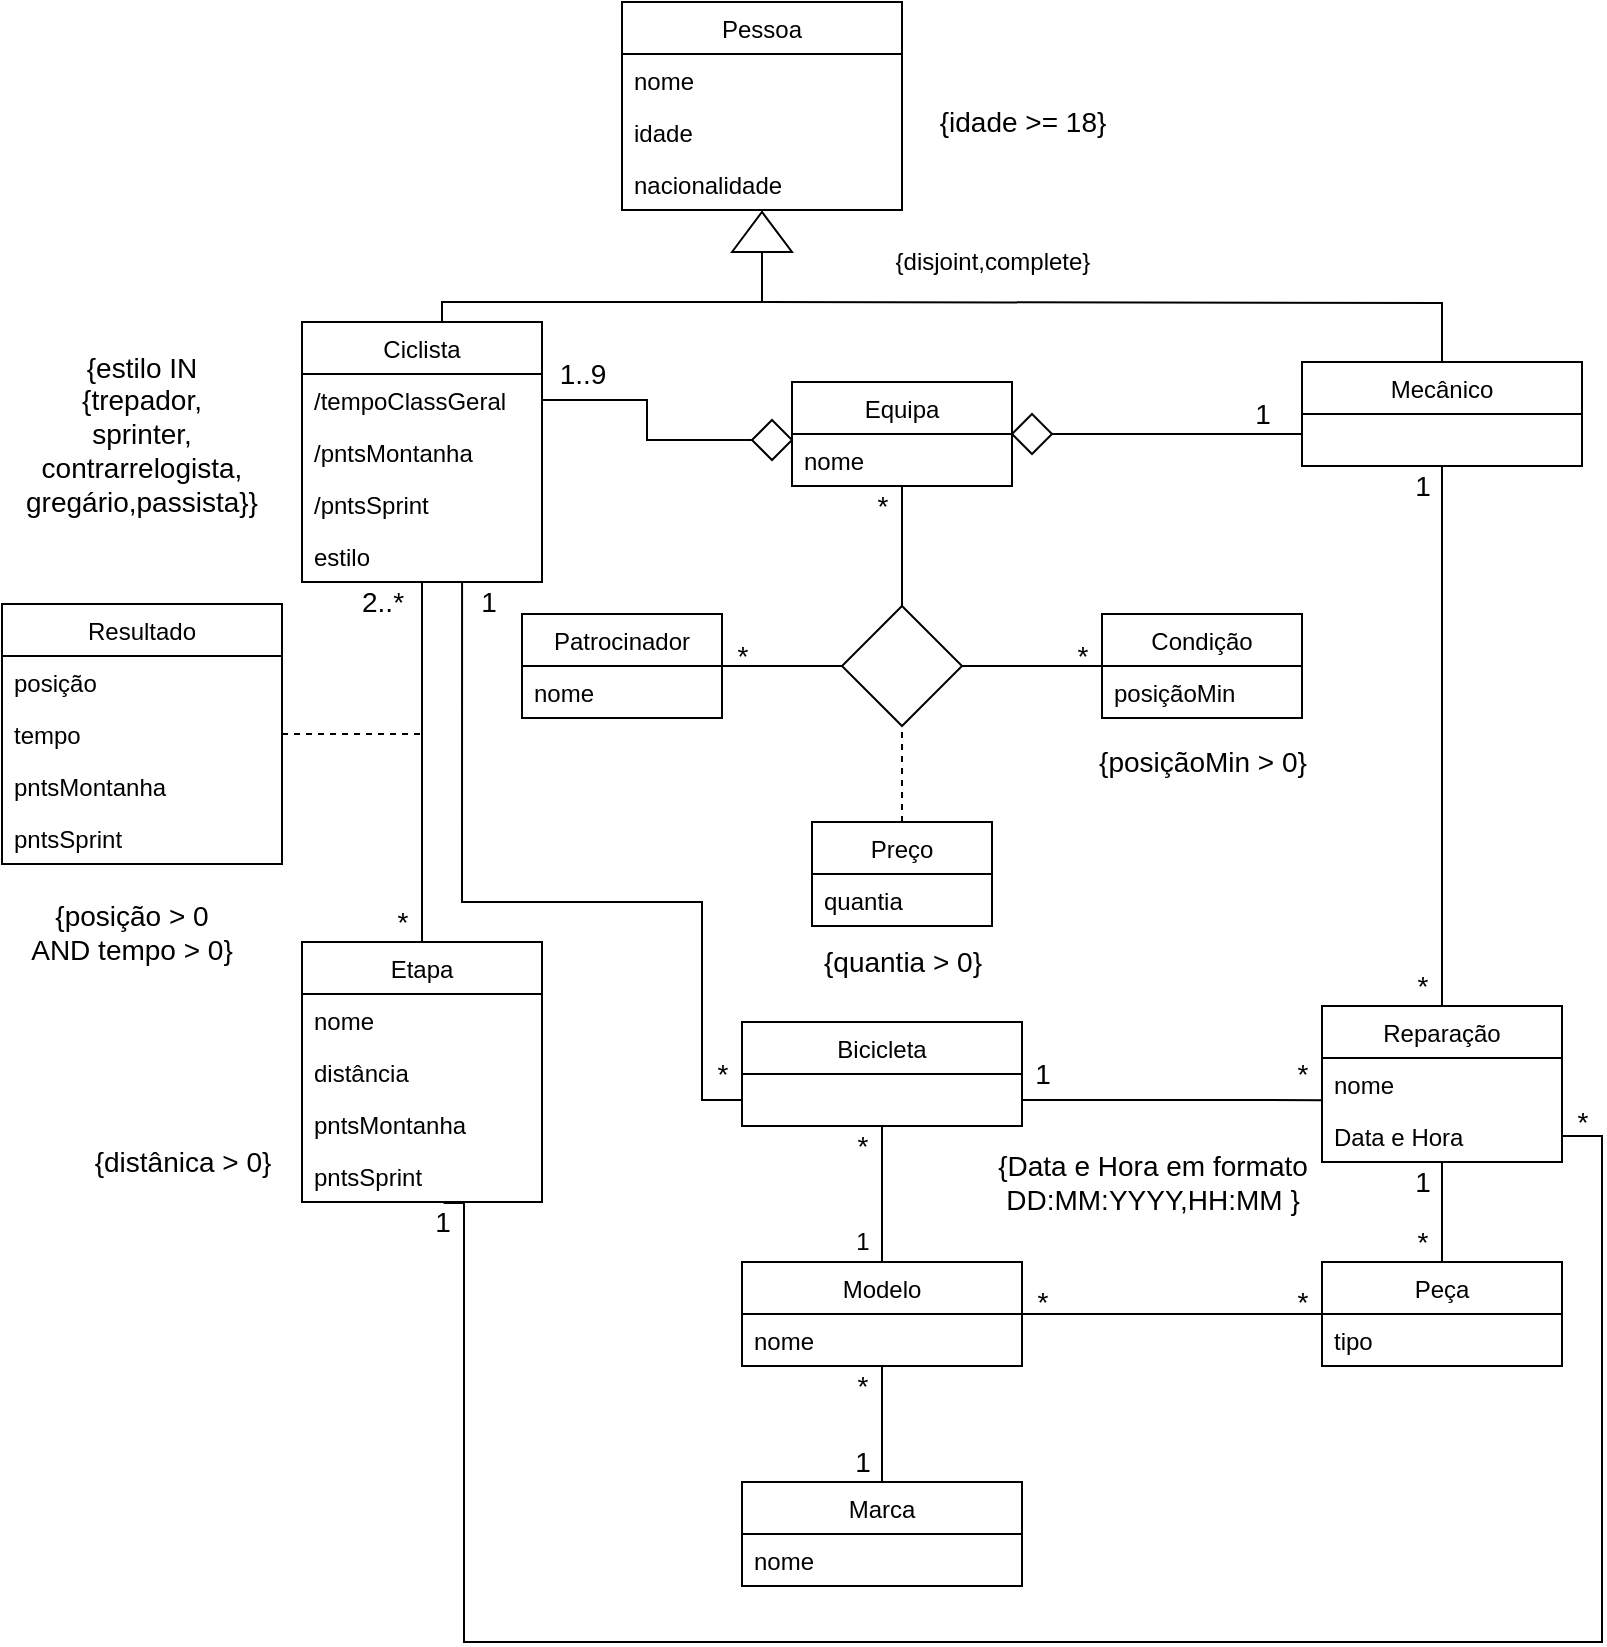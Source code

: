 <mxfile version="12.8.1"><diagram id="4rdFOtIQOAuhA3FeGrXW" name="Page-1"><mxGraphModel dx="1422" dy="794" grid="1" gridSize="10" guides="1" tooltips="1" connect="1" arrows="1" fold="1" page="1" pageScale="1" pageWidth="850" pageHeight="1100" math="0" shadow="0"><root><mxCell id="0"/><mxCell id="1" parent="0"/><mxCell id="0yEGE0inOYkmDGlB262s-1" value="Pessoa" style="swimlane;fontStyle=0;childLayout=stackLayout;horizontal=1;startSize=26;fillColor=none;horizontalStack=0;resizeParent=1;resizeParentMax=0;resizeLast=0;collapsible=1;marginBottom=0;" parent="1" vertex="1"><mxGeometry x="320" y="10" width="140" height="104" as="geometry"/></mxCell><mxCell id="0yEGE0inOYkmDGlB262s-2" value="nome" style="text;strokeColor=none;fillColor=none;align=left;verticalAlign=top;spacingLeft=4;spacingRight=4;overflow=hidden;rotatable=0;points=[[0,0.5],[1,0.5]];portConstraint=eastwest;" parent="0yEGE0inOYkmDGlB262s-1" vertex="1"><mxGeometry y="26" width="140" height="26" as="geometry"/></mxCell><mxCell id="0yEGE0inOYkmDGlB262s-3" value="idade" style="text;strokeColor=none;fillColor=none;align=left;verticalAlign=top;spacingLeft=4;spacingRight=4;overflow=hidden;rotatable=0;points=[[0,0.5],[1,0.5]];portConstraint=eastwest;" parent="0yEGE0inOYkmDGlB262s-1" vertex="1"><mxGeometry y="52" width="140" height="26" as="geometry"/></mxCell><mxCell id="0yEGE0inOYkmDGlB262s-4" value="nacionalidade" style="text;strokeColor=none;fillColor=none;align=left;verticalAlign=top;spacingLeft=4;spacingRight=4;overflow=hidden;rotatable=0;points=[[0,0.5],[1,0.5]];portConstraint=eastwest;" parent="0yEGE0inOYkmDGlB262s-1" vertex="1"><mxGeometry y="78" width="140" height="26" as="geometry"/></mxCell><mxCell id="0yEGE0inOYkmDGlB262s-52" value="" style="edgeStyle=orthogonalEdgeStyle;rounded=0;orthogonalLoop=1;jettySize=auto;html=1;startSize=26;endArrow=none;endFill=0;" parent="1" source="0yEGE0inOYkmDGlB262s-5" target="0yEGE0inOYkmDGlB262s-48" edge="1"><mxGeometry relative="1" as="geometry"/></mxCell><mxCell id="0yEGE0inOYkmDGlB262s-5" value="Ciclista" style="swimlane;fontStyle=0;childLayout=stackLayout;horizontal=1;startSize=26;fillColor=none;horizontalStack=0;resizeParent=1;resizeParentMax=0;resizeLast=0;collapsible=1;marginBottom=0;" parent="1" vertex="1"><mxGeometry x="160" y="170" width="120" height="130" as="geometry"/></mxCell><mxCell id="0yEGE0inOYkmDGlB262s-6" value="/tempoClassGeral" style="text;strokeColor=none;fillColor=none;align=left;verticalAlign=top;spacingLeft=4;spacingRight=4;overflow=hidden;rotatable=0;points=[[0,0.5],[1,0.5]];portConstraint=eastwest;" parent="0yEGE0inOYkmDGlB262s-5" vertex="1"><mxGeometry y="26" width="120" height="26" as="geometry"/></mxCell><mxCell id="0yEGE0inOYkmDGlB262s-7" value="/pntsMontanha" style="text;strokeColor=none;fillColor=none;align=left;verticalAlign=top;spacingLeft=4;spacingRight=4;overflow=hidden;rotatable=0;points=[[0,0.5],[1,0.5]];portConstraint=eastwest;" parent="0yEGE0inOYkmDGlB262s-5" vertex="1"><mxGeometry y="52" width="120" height="26" as="geometry"/></mxCell><mxCell id="0yEGE0inOYkmDGlB262s-8" value="/pntsSprint" style="text;strokeColor=none;fillColor=none;align=left;verticalAlign=top;spacingLeft=4;spacingRight=4;overflow=hidden;rotatable=0;points=[[0,0.5],[1,0.5]];portConstraint=eastwest;" parent="0yEGE0inOYkmDGlB262s-5" vertex="1"><mxGeometry y="78" width="120" height="26" as="geometry"/></mxCell><mxCell id="0yEGE0inOYkmDGlB262s-157" value="estilo" style="text;strokeColor=none;fillColor=none;align=left;verticalAlign=top;spacingLeft=4;spacingRight=4;overflow=hidden;rotatable=0;points=[[0,0.5],[1,0.5]];portConstraint=eastwest;startSize=26;" parent="0yEGE0inOYkmDGlB262s-5" vertex="1"><mxGeometry y="104" width="120" height="26" as="geometry"/></mxCell><mxCell id="0yEGE0inOYkmDGlB262s-48" value="Etapa" style="swimlane;fontStyle=0;childLayout=stackLayout;horizontal=1;startSize=26;fillColor=none;horizontalStack=0;resizeParent=1;resizeParentMax=0;resizeLast=0;collapsible=1;marginBottom=0;" parent="1" vertex="1"><mxGeometry x="160" y="480" width="120" height="130" as="geometry"/></mxCell><mxCell id="0yEGE0inOYkmDGlB262s-49" value="nome&#10;" style="text;strokeColor=none;fillColor=none;align=left;verticalAlign=top;spacingLeft=4;spacingRight=4;overflow=hidden;rotatable=0;points=[[0,0.5],[1,0.5]];portConstraint=eastwest;" parent="0yEGE0inOYkmDGlB262s-48" vertex="1"><mxGeometry y="26" width="120" height="26" as="geometry"/></mxCell><mxCell id="0yEGE0inOYkmDGlB262s-50" value="distância" style="text;strokeColor=none;fillColor=none;align=left;verticalAlign=top;spacingLeft=4;spacingRight=4;overflow=hidden;rotatable=0;points=[[0,0.5],[1,0.5]];portConstraint=eastwest;" parent="0yEGE0inOYkmDGlB262s-48" vertex="1"><mxGeometry y="52" width="120" height="26" as="geometry"/></mxCell><mxCell id="0yEGE0inOYkmDGlB262s-51" value="pntsMontanha" style="text;strokeColor=none;fillColor=none;align=left;verticalAlign=top;spacingLeft=4;spacingRight=4;overflow=hidden;rotatable=0;points=[[0,0.5],[1,0.5]];portConstraint=eastwest;" parent="0yEGE0inOYkmDGlB262s-48" vertex="1"><mxGeometry y="78" width="120" height="26" as="geometry"/></mxCell><mxCell id="0yEGE0inOYkmDGlB262s-53" value="pntsSprint" style="text;strokeColor=none;fillColor=none;align=left;verticalAlign=top;spacingLeft=4;spacingRight=4;overflow=hidden;rotatable=0;points=[[0,0.5],[1,0.5]];portConstraint=eastwest;startSize=26;" parent="0yEGE0inOYkmDGlB262s-48" vertex="1"><mxGeometry y="104" width="120" height="26" as="geometry"/></mxCell><mxCell id="0yEGE0inOYkmDGlB262s-106" style="edgeStyle=orthogonalEdgeStyle;rounded=0;orthogonalLoop=1;jettySize=auto;html=1;exitX=0.5;exitY=1;exitDx=0;exitDy=0;entryX=0.5;entryY=0;entryDx=0;entryDy=0;startSize=26;endArrow=none;endFill=0;" parent="1" source="0yEGE0inOYkmDGlB262s-9" target="0yEGE0inOYkmDGlB262s-102" edge="1"><mxGeometry relative="1" as="geometry"/></mxCell><mxCell id="0yEGE0inOYkmDGlB262s-9" value="Mecânico" style="swimlane;fontStyle=0;childLayout=stackLayout;horizontal=1;startSize=26;fillColor=none;horizontalStack=0;resizeParent=1;resizeParentMax=0;resizeLast=0;collapsible=1;marginBottom=0;" parent="1" vertex="1"><mxGeometry x="660" y="190" width="140" height="52" as="geometry"/></mxCell><mxCell id="0yEGE0inOYkmDGlB262s-23" style="edgeStyle=orthogonalEdgeStyle;rounded=0;orthogonalLoop=1;jettySize=auto;html=1;exitX=0;exitY=0.5;exitDx=0;exitDy=0;entryX=0.5;entryY=0;entryDx=0;entryDy=0;endArrow=none;endFill=0;" parent="1" source="0yEGE0inOYkmDGlB262s-22" target="0yEGE0inOYkmDGlB262s-5" edge="1"><mxGeometry relative="1" as="geometry"><Array as="points"><mxPoint x="390" y="160"/><mxPoint x="230" y="160"/></Array></mxGeometry></mxCell><mxCell id="0yEGE0inOYkmDGlB262s-22" value="" style="triangle;whiteSpace=wrap;html=1;rotation=-90;" parent="1" vertex="1"><mxGeometry x="380" y="110" width="20" height="30" as="geometry"/></mxCell><mxCell id="0yEGE0inOYkmDGlB262s-25" style="edgeStyle=orthogonalEdgeStyle;rounded=0;orthogonalLoop=1;jettySize=auto;html=1;entryX=0.5;entryY=0;entryDx=0;entryDy=0;endArrow=none;endFill=0;" parent="1" target="0yEGE0inOYkmDGlB262s-9" edge="1"><mxGeometry relative="1" as="geometry"><mxPoint x="390" y="160" as="sourcePoint"/></mxGeometry></mxCell><mxCell id="0yEGE0inOYkmDGlB262s-54" value="Resultado" style="swimlane;fontStyle=0;childLayout=stackLayout;horizontal=1;startSize=26;fillColor=none;horizontalStack=0;resizeParent=1;resizeParentMax=0;resizeLast=0;collapsible=1;marginBottom=0;" parent="1" vertex="1"><mxGeometry x="10" y="311" width="140" height="130" as="geometry"/></mxCell><mxCell id="0yEGE0inOYkmDGlB262s-55" value="posição" style="text;strokeColor=none;fillColor=none;align=left;verticalAlign=top;spacingLeft=4;spacingRight=4;overflow=hidden;rotatable=0;points=[[0,0.5],[1,0.5]];portConstraint=eastwest;" parent="0yEGE0inOYkmDGlB262s-54" vertex="1"><mxGeometry y="26" width="140" height="26" as="geometry"/></mxCell><mxCell id="0yEGE0inOYkmDGlB262s-56" value="tempo&#10;" style="text;strokeColor=none;fillColor=none;align=left;verticalAlign=top;spacingLeft=4;spacingRight=4;overflow=hidden;rotatable=0;points=[[0,0.5],[1,0.5]];portConstraint=eastwest;" parent="0yEGE0inOYkmDGlB262s-54" vertex="1"><mxGeometry y="52" width="140" height="26" as="geometry"/></mxCell><mxCell id="0yEGE0inOYkmDGlB262s-57" value="pntsMontanha&#10;" style="text;strokeColor=none;fillColor=none;align=left;verticalAlign=top;spacingLeft=4;spacingRight=4;overflow=hidden;rotatable=0;points=[[0,0.5],[1,0.5]];portConstraint=eastwest;" parent="0yEGE0inOYkmDGlB262s-54" vertex="1"><mxGeometry y="78" width="140" height="26" as="geometry"/></mxCell><mxCell id="0yEGE0inOYkmDGlB262s-63" value="pntsSprint&#10;" style="text;strokeColor=none;fillColor=none;align=left;verticalAlign=top;spacingLeft=4;spacingRight=4;overflow=hidden;rotatable=0;points=[[0,0.5],[1,0.5]];portConstraint=eastwest;startSize=26;" parent="0yEGE0inOYkmDGlB262s-54" vertex="1"><mxGeometry y="104" width="140" height="26" as="geometry"/></mxCell><mxCell id="0yEGE0inOYkmDGlB262s-62" value="" style="endArrow=none;dashed=1;html=1;exitX=1;exitY=0.5;exitDx=0;exitDy=0;" parent="1" source="0yEGE0inOYkmDGlB262s-56" edge="1"><mxGeometry width="50" height="50" relative="1" as="geometry"><mxPoint x="160" y="376" as="sourcePoint"/><mxPoint x="220" y="376" as="targetPoint"/></mxGeometry></mxCell><mxCell id="0yEGE0inOYkmDGlB262s-82" style="edgeStyle=orthogonalEdgeStyle;rounded=0;orthogonalLoop=1;jettySize=auto;html=1;exitX=0.5;exitY=1;exitDx=0;exitDy=0;entryX=0.5;entryY=0;entryDx=0;entryDy=0;startSize=26;endArrow=none;endFill=0;" parent="1" source="0yEGE0inOYkmDGlB262s-64" target="0yEGE0inOYkmDGlB262s-77" edge="1"><mxGeometry relative="1" as="geometry"/></mxCell><mxCell id="0yEGE0inOYkmDGlB262s-64" value="Equipa" style="swimlane;fontStyle=0;childLayout=stackLayout;horizontal=1;startSize=26;fillColor=none;horizontalStack=0;resizeParent=1;resizeParentMax=0;resizeLast=0;collapsible=1;marginBottom=0;" parent="1" vertex="1"><mxGeometry x="405" y="200" width="110" height="52" as="geometry"/></mxCell><mxCell id="0yEGE0inOYkmDGlB262s-86" value="nome" style="text;strokeColor=none;fillColor=none;align=left;verticalAlign=top;spacingLeft=4;spacingRight=4;overflow=hidden;rotatable=0;points=[[0,0.5],[1,0.5]];portConstraint=eastwest;startSize=26;" parent="0yEGE0inOYkmDGlB262s-64" vertex="1"><mxGeometry y="26" width="110" height="26" as="geometry"/></mxCell><mxCell id="0yEGE0inOYkmDGlB262s-83" style="edgeStyle=orthogonalEdgeStyle;rounded=0;orthogonalLoop=1;jettySize=auto;html=1;exitX=1;exitY=0.5;exitDx=0;exitDy=0;entryX=0;entryY=0.5;entryDx=0;entryDy=0;startSize=26;endArrow=none;endFill=0;" parent="1" source="0yEGE0inOYkmDGlB262s-68" target="0yEGE0inOYkmDGlB262s-77" edge="1"><mxGeometry relative="1" as="geometry"/></mxCell><mxCell id="0yEGE0inOYkmDGlB262s-68" value="Patrocinador" style="swimlane;fontStyle=0;childLayout=stackLayout;horizontal=1;startSize=26;fillColor=none;horizontalStack=0;resizeParent=1;resizeParentMax=0;resizeLast=0;collapsible=1;marginBottom=0;" parent="1" vertex="1"><mxGeometry x="270" y="316" width="100" height="52" as="geometry"/></mxCell><mxCell id="0yEGE0inOYkmDGlB262s-84" value="nome" style="text;strokeColor=none;fillColor=none;align=left;verticalAlign=top;spacingLeft=4;spacingRight=4;overflow=hidden;rotatable=0;points=[[0,0.5],[1,0.5]];portConstraint=eastwest;startSize=26;" parent="0yEGE0inOYkmDGlB262s-68" vertex="1"><mxGeometry y="26" width="100" height="26" as="geometry"/></mxCell><mxCell id="0yEGE0inOYkmDGlB262s-80" style="edgeStyle=orthogonalEdgeStyle;rounded=0;orthogonalLoop=1;jettySize=auto;html=1;exitX=0;exitY=0.5;exitDx=0;exitDy=0;entryX=1;entryY=0.5;entryDx=0;entryDy=0;startSize=26;endArrow=none;endFill=0;" parent="1" source="0yEGE0inOYkmDGlB262s-73" target="0yEGE0inOYkmDGlB262s-77" edge="1"><mxGeometry relative="1" as="geometry"/></mxCell><mxCell id="0yEGE0inOYkmDGlB262s-73" value="Condição" style="swimlane;fontStyle=0;childLayout=stackLayout;horizontal=1;startSize=26;fillColor=none;horizontalStack=0;resizeParent=1;resizeParentMax=0;resizeLast=0;collapsible=1;marginBottom=0;" parent="1" vertex="1"><mxGeometry x="560" y="316" width="100" height="52" as="geometry"/></mxCell><mxCell id="0yEGE0inOYkmDGlB262s-85" value="posiçãoMin" style="text;strokeColor=none;fillColor=none;align=left;verticalAlign=top;spacingLeft=4;spacingRight=4;overflow=hidden;rotatable=0;points=[[0,0.5],[1,0.5]];portConstraint=eastwest;startSize=26;" parent="0yEGE0inOYkmDGlB262s-73" vertex="1"><mxGeometry y="26" width="100" height="26" as="geometry"/></mxCell><mxCell id="0yEGE0inOYkmDGlB262s-77" value="" style="rhombus;whiteSpace=wrap;html=1;startSize=26;" parent="1" vertex="1"><mxGeometry x="430" y="312" width="60" height="60" as="geometry"/></mxCell><mxCell id="0yEGE0inOYkmDGlB262s-87" value="Preço" style="swimlane;fontStyle=0;childLayout=stackLayout;horizontal=1;startSize=26;fillColor=none;horizontalStack=0;resizeParent=1;resizeParentMax=0;resizeLast=0;collapsible=1;marginBottom=0;" parent="1" vertex="1"><mxGeometry x="415" y="420" width="90" height="52" as="geometry"/></mxCell><mxCell id="0yEGE0inOYkmDGlB262s-88" value="quantia" style="text;strokeColor=none;fillColor=none;align=left;verticalAlign=top;spacingLeft=4;spacingRight=4;overflow=hidden;rotatable=0;points=[[0,0.5],[1,0.5]];portConstraint=eastwest;" parent="0yEGE0inOYkmDGlB262s-87" vertex="1"><mxGeometry y="26" width="90" height="26" as="geometry"/></mxCell><mxCell id="0yEGE0inOYkmDGlB262s-92" value="" style="endArrow=none;dashed=1;html=1;entryX=0.5;entryY=1;entryDx=0;entryDy=0;" parent="1" source="0yEGE0inOYkmDGlB262s-87" target="0yEGE0inOYkmDGlB262s-77" edge="1"><mxGeometry width="50" height="50" relative="1" as="geometry"><mxPoint x="455" y="387.289" as="sourcePoint"/><mxPoint x="460" y="380" as="targetPoint"/></mxGeometry></mxCell><mxCell id="0yEGE0inOYkmDGlB262s-98" value="" style="edgeStyle=orthogonalEdgeStyle;rounded=0;orthogonalLoop=1;jettySize=auto;html=1;startSize=26;endArrow=none;endFill=0;" parent="1" source="0yEGE0inOYkmDGlB262s-93" target="0yEGE0inOYkmDGlB262s-97" edge="1"><mxGeometry relative="1" as="geometry"/></mxCell><mxCell id="0yEGE0inOYkmDGlB262s-110" style="edgeStyle=orthogonalEdgeStyle;rounded=0;orthogonalLoop=1;jettySize=auto;html=1;exitX=1;exitY=0.75;exitDx=0;exitDy=0;entryX=-0.003;entryY=0.811;entryDx=0;entryDy=0;entryPerimeter=0;startSize=26;endArrow=none;endFill=0;" parent="1" source="0yEGE0inOYkmDGlB262s-93" target="0yEGE0inOYkmDGlB262s-103" edge="1"><mxGeometry relative="1" as="geometry"/></mxCell><mxCell id="0yEGE0inOYkmDGlB262s-163" style="edgeStyle=orthogonalEdgeStyle;rounded=0;orthogonalLoop=1;jettySize=auto;html=1;exitX=0;exitY=0.75;exitDx=0;exitDy=0;entryX=0.667;entryY=1;entryDx=0;entryDy=0;entryPerimeter=0;startSize=26;endArrow=none;endFill=0;" parent="1" source="0yEGE0inOYkmDGlB262s-93" target="0yEGE0inOYkmDGlB262s-157" edge="1"><mxGeometry relative="1" as="geometry"><Array as="points"><mxPoint x="360" y="559"/><mxPoint x="360" y="460"/><mxPoint x="240" y="460"/></Array></mxGeometry></mxCell><mxCell id="0yEGE0inOYkmDGlB262s-93" value="Bicicleta" style="swimlane;fontStyle=0;childLayout=stackLayout;horizontal=1;startSize=26;fillColor=none;horizontalStack=0;resizeParent=1;resizeParentMax=0;resizeLast=0;collapsible=1;marginBottom=0;" parent="1" vertex="1"><mxGeometry x="380" y="520" width="140" height="52" as="geometry"/></mxCell><mxCell id="0yEGE0inOYkmDGlB262s-100" value="" style="edgeStyle=orthogonalEdgeStyle;rounded=0;orthogonalLoop=1;jettySize=auto;html=1;startSize=26;endArrow=none;endFill=0;" parent="1" source="0yEGE0inOYkmDGlB262s-97" target="0yEGE0inOYkmDGlB262s-99" edge="1"><mxGeometry relative="1" as="geometry"/></mxCell><mxCell id="0yEGE0inOYkmDGlB262s-97" value="Modelo" style="swimlane;fontStyle=0;childLayout=stackLayout;horizontal=1;startSize=26;fillColor=none;horizontalStack=0;resizeParent=1;resizeParentMax=0;resizeLast=0;collapsible=1;marginBottom=0;" parent="1" vertex="1"><mxGeometry x="380" y="640" width="140" height="52" as="geometry"/></mxCell><mxCell id="LJkTWDf19u9nsRYPHzaz-1" value="nome" style="text;strokeColor=none;fillColor=none;align=left;verticalAlign=top;spacingLeft=4;spacingRight=4;overflow=hidden;rotatable=0;points=[[0,0.5],[1,0.5]];portConstraint=eastwest;" vertex="1" parent="0yEGE0inOYkmDGlB262s-97"><mxGeometry y="26" width="140" height="26" as="geometry"/></mxCell><mxCell id="0yEGE0inOYkmDGlB262s-99" value="Marca" style="swimlane;fontStyle=0;childLayout=stackLayout;horizontal=1;startSize=26;fillColor=none;horizontalStack=0;resizeParent=1;resizeParentMax=0;resizeLast=0;collapsible=1;marginBottom=0;" parent="1" vertex="1"><mxGeometry x="380" y="750" width="140" height="52" as="geometry"/></mxCell><mxCell id="0yEGE0inOYkmDGlB262s-121" value="nome" style="text;strokeColor=none;fillColor=none;align=left;verticalAlign=top;spacingLeft=4;spacingRight=4;overflow=hidden;rotatable=0;points=[[0,0.5],[1,0.5]];portConstraint=eastwest;startSize=26;" parent="0yEGE0inOYkmDGlB262s-99" vertex="1"><mxGeometry y="26" width="140" height="26" as="geometry"/></mxCell><mxCell id="0yEGE0inOYkmDGlB262s-114" value="" style="edgeStyle=orthogonalEdgeStyle;rounded=0;orthogonalLoop=1;jettySize=auto;html=1;startSize=26;endArrow=none;endFill=0;" parent="1" source="0yEGE0inOYkmDGlB262s-102" target="0yEGE0inOYkmDGlB262s-111" edge="1"><mxGeometry relative="1" as="geometry"/></mxCell><mxCell id="0yEGE0inOYkmDGlB262s-102" value="Reparação" style="swimlane;fontStyle=0;childLayout=stackLayout;horizontal=1;startSize=26;fillColor=none;horizontalStack=0;resizeParent=1;resizeParentMax=0;resizeLast=0;collapsible=1;marginBottom=0;" parent="1" vertex="1"><mxGeometry x="670" y="512" width="120" height="78" as="geometry"/></mxCell><mxCell id="0yEGE0inOYkmDGlB262s-103" value="nome" style="text;strokeColor=none;fillColor=none;align=left;verticalAlign=top;spacingLeft=4;spacingRight=4;overflow=hidden;rotatable=0;points=[[0,0.5],[1,0.5]];portConstraint=eastwest;" parent="0yEGE0inOYkmDGlB262s-102" vertex="1"><mxGeometry y="26" width="120" height="26" as="geometry"/></mxCell><mxCell id="0yEGE0inOYkmDGlB262s-104" value="Data e Hora" style="text;strokeColor=none;fillColor=none;align=left;verticalAlign=top;spacingLeft=4;spacingRight=4;overflow=hidden;rotatable=0;points=[[0,0.5],[1,0.5]];portConstraint=eastwest;" parent="0yEGE0inOYkmDGlB262s-102" vertex="1"><mxGeometry y="52" width="120" height="26" as="geometry"/></mxCell><mxCell id="0yEGE0inOYkmDGlB262s-119" style="edgeStyle=orthogonalEdgeStyle;rounded=0;orthogonalLoop=1;jettySize=auto;html=1;exitX=0;exitY=0.5;exitDx=0;exitDy=0;entryX=1;entryY=0.5;entryDx=0;entryDy=0;startSize=26;endArrow=none;endFill=0;" parent="1" source="0yEGE0inOYkmDGlB262s-111" target="0yEGE0inOYkmDGlB262s-97" edge="1"><mxGeometry relative="1" as="geometry"/></mxCell><mxCell id="0yEGE0inOYkmDGlB262s-111" value="Peça" style="swimlane;fontStyle=0;childLayout=stackLayout;horizontal=1;startSize=26;fillColor=none;horizontalStack=0;resizeParent=1;resizeParentMax=0;resizeLast=0;collapsible=1;marginBottom=0;" parent="1" vertex="1"><mxGeometry x="670" y="640" width="120" height="52" as="geometry"/></mxCell><mxCell id="0yEGE0inOYkmDGlB262s-112" value="tipo" style="text;strokeColor=none;fillColor=none;align=left;verticalAlign=top;spacingLeft=4;spacingRight=4;overflow=hidden;rotatable=0;points=[[0,0.5],[1,0.5]];portConstraint=eastwest;" parent="0yEGE0inOYkmDGlB262s-111" vertex="1"><mxGeometry y="26" width="120" height="26" as="geometry"/></mxCell><mxCell id="0yEGE0inOYkmDGlB262s-120" style="edgeStyle=orthogonalEdgeStyle;rounded=0;orthogonalLoop=1;jettySize=auto;html=1;exitX=1;exitY=0.5;exitDx=0;exitDy=0;entryX=0.59;entryY=1.019;entryDx=0;entryDy=0;entryPerimeter=0;startSize=26;endArrow=none;endFill=0;" parent="1" source="0yEGE0inOYkmDGlB262s-104" target="0yEGE0inOYkmDGlB262s-53" edge="1"><mxGeometry relative="1" as="geometry"><Array as="points"><mxPoint x="810" y="577"/><mxPoint x="810" y="830"/><mxPoint x="241" y="830"/></Array></mxGeometry></mxCell><mxCell id="0yEGE0inOYkmDGlB262s-122" value="" style="rhombus;whiteSpace=wrap;html=1;startSize=26;" parent="1" vertex="1"><mxGeometry x="385" y="219" width="20" height="20" as="geometry"/></mxCell><mxCell id="0yEGE0inOYkmDGlB262s-126" style="edgeStyle=orthogonalEdgeStyle;rounded=0;orthogonalLoop=1;jettySize=auto;html=1;exitX=1;exitY=0.5;exitDx=0;exitDy=0;entryX=0;entryY=0.5;entryDx=0;entryDy=0;startSize=26;endArrow=none;endFill=0;" parent="1" source="0yEGE0inOYkmDGlB262s-6" target="0yEGE0inOYkmDGlB262s-122" edge="1"><mxGeometry relative="1" as="geometry"/></mxCell><mxCell id="0yEGE0inOYkmDGlB262s-128" style="edgeStyle=orthogonalEdgeStyle;rounded=0;orthogonalLoop=1;jettySize=auto;html=1;exitX=1;exitY=0.5;exitDx=0;exitDy=0;startSize=26;endArrow=none;endFill=0;" parent="1" source="0yEGE0inOYkmDGlB262s-127" edge="1"><mxGeometry relative="1" as="geometry"><mxPoint x="660" y="226" as="targetPoint"/></mxGeometry></mxCell><mxCell id="0yEGE0inOYkmDGlB262s-127" value="" style="rhombus;whiteSpace=wrap;html=1;startSize=26;" parent="1" vertex="1"><mxGeometry x="515" y="216" width="20" height="20" as="geometry"/></mxCell><mxCell id="0yEGE0inOYkmDGlB262s-129" value="&lt;font style=&quot;font-size: 14px&quot;&gt;1..9&lt;/font&gt;" style="text;html=1;align=center;verticalAlign=middle;resizable=0;points=[];autosize=1;" parent="1" vertex="1"><mxGeometry x="280" y="186" width="40" height="20" as="geometry"/></mxCell><mxCell id="0yEGE0inOYkmDGlB262s-130" value="&lt;font style=&quot;font-size: 14px&quot;&gt;1&lt;/font&gt;" style="text;html=1;align=center;verticalAlign=middle;resizable=0;points=[];autosize=1;" parent="1" vertex="1"><mxGeometry x="630" y="206" width="20" height="20" as="geometry"/></mxCell><mxCell id="0yEGE0inOYkmDGlB262s-131" value="&lt;font style=&quot;font-size: 14px&quot;&gt;2..*&lt;/font&gt;" style="text;html=1;align=center;verticalAlign=middle;resizable=0;points=[];autosize=1;" parent="1" vertex="1"><mxGeometry x="180" y="300" width="40" height="20" as="geometry"/></mxCell><mxCell id="0yEGE0inOYkmDGlB262s-132" value="&lt;font style=&quot;font-size: 14px&quot;&gt;*&lt;/font&gt;" style="text;html=1;align=center;verticalAlign=middle;resizable=0;points=[];autosize=1;" parent="1" vertex="1"><mxGeometry x="200" y="460" width="20" height="20" as="geometry"/></mxCell><mxCell id="0yEGE0inOYkmDGlB262s-133" value="&lt;font style=&quot;font-size: 14px&quot;&gt;1&lt;/font&gt;" style="text;html=1;align=center;verticalAlign=middle;resizable=0;points=[];autosize=1;" parent="1" vertex="1"><mxGeometry x="220" y="610" width="20" height="20" as="geometry"/></mxCell><mxCell id="0yEGE0inOYkmDGlB262s-134" value="&lt;font style=&quot;font-size: 14px&quot;&gt;*&lt;/font&gt;" style="text;html=1;align=center;verticalAlign=middle;resizable=0;points=[];autosize=1;" parent="1" vertex="1"><mxGeometry x="790" y="560" width="20" height="20" as="geometry"/></mxCell><mxCell id="0yEGE0inOYkmDGlB262s-135" value="&lt;font style=&quot;font-size: 14px&quot;&gt;*&lt;/font&gt;" style="text;html=1;align=center;verticalAlign=middle;resizable=0;points=[];autosize=1;" parent="1" vertex="1"><mxGeometry x="520" y="650" width="20" height="20" as="geometry"/></mxCell><mxCell id="0yEGE0inOYkmDGlB262s-136" value="&lt;font style=&quot;font-size: 14px&quot;&gt;*&lt;/font&gt;" style="text;html=1;align=center;verticalAlign=middle;resizable=0;points=[];autosize=1;" parent="1" vertex="1"><mxGeometry x="650" y="650" width="20" height="20" as="geometry"/></mxCell><mxCell id="0yEGE0inOYkmDGlB262s-137" value="&lt;font style=&quot;font-size: 14px&quot;&gt;*&lt;/font&gt;" style="text;html=1;align=center;verticalAlign=middle;resizable=0;points=[];autosize=1;" parent="1" vertex="1"><mxGeometry x="650" y="536" width="20" height="20" as="geometry"/></mxCell><mxCell id="0yEGE0inOYkmDGlB262s-138" value="&lt;font style=&quot;font-size: 14px&quot;&gt;1&lt;/font&gt;" style="text;html=1;align=center;verticalAlign=middle;resizable=0;points=[];autosize=1;" parent="1" vertex="1"><mxGeometry x="520" y="536" width="20" height="20" as="geometry"/></mxCell><mxCell id="0yEGE0inOYkmDGlB262s-139" value="&lt;font style=&quot;font-size: 14px&quot;&gt;*&lt;/font&gt;" style="text;html=1;align=center;verticalAlign=middle;resizable=0;points=[];autosize=1;" parent="1" vertex="1"><mxGeometry x="430" y="692" width="20" height="20" as="geometry"/></mxCell><mxCell id="0yEGE0inOYkmDGlB262s-140" value="&lt;font style=&quot;font-size: 14px&quot;&gt;1&lt;/font&gt;" style="text;html=1;align=center;verticalAlign=middle;resizable=0;points=[];autosize=1;" parent="1" vertex="1"><mxGeometry x="430" y="730" width="20" height="20" as="geometry"/></mxCell><mxCell id="0yEGE0inOYkmDGlB262s-141" value="&lt;font style=&quot;font-size: 14px&quot;&gt;*&lt;/font&gt;" style="text;html=1;align=center;verticalAlign=middle;resizable=0;points=[];autosize=1;" parent="1" vertex="1"><mxGeometry x="430" y="572" width="20" height="20" as="geometry"/></mxCell><mxCell id="0yEGE0inOYkmDGlB262s-142" value="1" style="text;html=1;align=center;verticalAlign=middle;resizable=0;points=[];autosize=1;" parent="1" vertex="1"><mxGeometry x="430" y="620" width="20" height="20" as="geometry"/></mxCell><mxCell id="0yEGE0inOYkmDGlB262s-143" value="&lt;font style=&quot;font-size: 14px&quot;&gt;*&lt;/font&gt;" style="text;html=1;align=center;verticalAlign=middle;resizable=0;points=[];autosize=1;" parent="1" vertex="1"><mxGeometry x="360" y="536" width="20" height="20" as="geometry"/></mxCell><mxCell id="0yEGE0inOYkmDGlB262s-144" value="&lt;font style=&quot;font-size: 14px&quot;&gt;1&lt;/font&gt;" style="text;html=1;align=center;verticalAlign=middle;resizable=0;points=[];autosize=1;" parent="1" vertex="1"><mxGeometry x="243" y="300" width="20" height="20" as="geometry"/></mxCell><mxCell id="0yEGE0inOYkmDGlB262s-145" value="&lt;font style=&quot;font-size: 14px&quot;&gt;*&lt;/font&gt;" style="text;html=1;align=center;verticalAlign=middle;resizable=0;points=[];autosize=1;" parent="1" vertex="1"><mxGeometry x="710" y="492" width="20" height="20" as="geometry"/></mxCell><mxCell id="0yEGE0inOYkmDGlB262s-146" value="&lt;font style=&quot;font-size: 14px&quot;&gt;1&lt;/font&gt;" style="text;html=1;align=center;verticalAlign=middle;resizable=0;points=[];autosize=1;" parent="1" vertex="1"><mxGeometry x="710" y="242" width="20" height="20" as="geometry"/></mxCell><mxCell id="0yEGE0inOYkmDGlB262s-147" value="&lt;font style=&quot;font-size: 14px&quot;&gt;*&lt;/font&gt;" style="text;html=1;align=center;verticalAlign=middle;resizable=0;points=[];autosize=1;" parent="1" vertex="1"><mxGeometry x="440" y="252" width="20" height="20" as="geometry"/></mxCell><mxCell id="0yEGE0inOYkmDGlB262s-148" value="&lt;font style=&quot;font-size: 14px&quot;&gt;*&lt;/font&gt;" style="text;html=1;align=center;verticalAlign=middle;resizable=0;points=[];autosize=1;" parent="1" vertex="1"><mxGeometry x="370" y="327" width="20" height="20" as="geometry"/></mxCell><mxCell id="0yEGE0inOYkmDGlB262s-149" value="&lt;font style=&quot;font-size: 14px&quot;&gt;*&lt;/font&gt;" style="text;html=1;align=center;verticalAlign=middle;resizable=0;points=[];autosize=1;" parent="1" vertex="1"><mxGeometry x="540" y="327" width="20" height="20" as="geometry"/></mxCell><mxCell id="0yEGE0inOYkmDGlB262s-150" value="{disjoint,complete}" style="text;html=1;align=center;verticalAlign=middle;resizable=0;points=[];autosize=1;" parent="1" vertex="1"><mxGeometry x="450" y="130" width="110" height="20" as="geometry"/></mxCell><mxCell id="0yEGE0inOYkmDGlB262s-151" value="&lt;font style=&quot;font-size: 14px&quot;&gt;{idade &amp;gt;= 18}&lt;/font&gt;" style="text;html=1;align=center;verticalAlign=middle;resizable=0;points=[];autosize=1;" parent="1" vertex="1"><mxGeometry x="470" y="60" width="100" height="20" as="geometry"/></mxCell><mxCell id="0yEGE0inOYkmDGlB262s-156" value="&lt;font style=&quot;font-size: 14px&quot;&gt;{posição &amp;gt; 0 AND tempo &amp;gt; 0}&lt;/font&gt;" style="text;html=1;strokeColor=none;fillColor=none;align=center;verticalAlign=middle;whiteSpace=wrap;rounded=0;startSize=26;" parent="1" vertex="1"><mxGeometry x="20" y="450" width="110" height="50" as="geometry"/></mxCell><mxCell id="0yEGE0inOYkmDGlB262s-166" value="&lt;font style=&quot;font-size: 14px&quot;&gt;{estilo IN {trepador,&lt;br&gt;sprinter,&lt;br&gt;contrarrelogista, gregário,passista}}&lt;/font&gt;" style="text;html=1;strokeColor=none;fillColor=none;align=center;verticalAlign=middle;whiteSpace=wrap;rounded=0;startSize=26;" parent="1" vertex="1"><mxGeometry x="25" y="196" width="110" height="60" as="geometry"/></mxCell><mxCell id="0yEGE0inOYkmDGlB262s-169" value="&lt;font style=&quot;font-size: 14px&quot;&gt;{distânica &amp;gt; 0}&lt;/font&gt;" style="text;html=1;align=center;verticalAlign=middle;resizable=0;points=[];autosize=1;" parent="1" vertex="1"><mxGeometry x="50" y="580" width="100" height="20" as="geometry"/></mxCell><mxCell id="0yEGE0inOYkmDGlB262s-170" value="&lt;font style=&quot;font-size: 14px&quot;&gt;{quantia &amp;gt; 0}&lt;/font&gt;" style="text;html=1;align=center;verticalAlign=middle;resizable=0;points=[];autosize=1;" parent="1" vertex="1"><mxGeometry x="415" y="480" width="90" height="20" as="geometry"/></mxCell><mxCell id="0yEGE0inOYkmDGlB262s-171" value="&lt;font style=&quot;font-size: 14px&quot;&gt;{posiçãoMin &amp;gt; 0}&lt;/font&gt;" style="text;html=1;align=center;verticalAlign=middle;resizable=0;points=[];autosize=1;" parent="1" vertex="1"><mxGeometry x="550" y="380" width="120" height="20" as="geometry"/></mxCell><mxCell id="0yEGE0inOYkmDGlB262s-172" value="&lt;font style=&quot;font-size: 14px&quot;&gt;{Data e Hora em formato&lt;br&gt;DD:MM:YYYY,HH:MM }&lt;/font&gt;" style="text;html=1;align=center;verticalAlign=middle;resizable=0;points=[];autosize=1;" parent="1" vertex="1"><mxGeometry x="500" y="580" width="170" height="40" as="geometry"/></mxCell><mxCell id="LJkTWDf19u9nsRYPHzaz-2" value="&lt;span style=&quot;font-size: 14px&quot;&gt;1&lt;/span&gt;" style="text;html=1;align=center;verticalAlign=middle;resizable=0;points=[];autosize=1;" vertex="1" parent="1"><mxGeometry x="710" y="590" width="20" height="20" as="geometry"/></mxCell><mxCell id="LJkTWDf19u9nsRYPHzaz-3" value="&lt;font style=&quot;font-size: 14px&quot;&gt;*&lt;/font&gt;" style="text;html=1;align=center;verticalAlign=middle;resizable=0;points=[];autosize=1;" vertex="1" parent="1"><mxGeometry x="710" y="620" width="20" height="20" as="geometry"/></mxCell></root></mxGraphModel></diagram></mxfile>